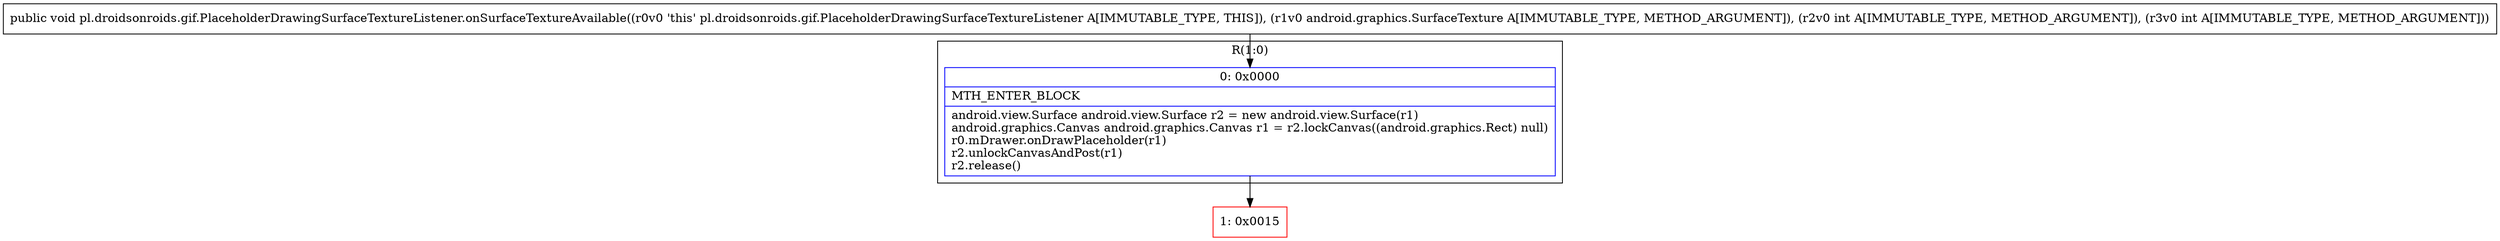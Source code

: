 digraph "CFG forpl.droidsonroids.gif.PlaceholderDrawingSurfaceTextureListener.onSurfaceTextureAvailable(Landroid\/graphics\/SurfaceTexture;II)V" {
subgraph cluster_Region_1325938071 {
label = "R(1:0)";
node [shape=record,color=blue];
Node_0 [shape=record,label="{0\:\ 0x0000|MTH_ENTER_BLOCK\l|android.view.Surface android.view.Surface r2 = new android.view.Surface(r1)\landroid.graphics.Canvas android.graphics.Canvas r1 = r2.lockCanvas((android.graphics.Rect) null)\lr0.mDrawer.onDrawPlaceholder(r1)\lr2.unlockCanvasAndPost(r1)\lr2.release()\l}"];
}
Node_1 [shape=record,color=red,label="{1\:\ 0x0015}"];
MethodNode[shape=record,label="{public void pl.droidsonroids.gif.PlaceholderDrawingSurfaceTextureListener.onSurfaceTextureAvailable((r0v0 'this' pl.droidsonroids.gif.PlaceholderDrawingSurfaceTextureListener A[IMMUTABLE_TYPE, THIS]), (r1v0 android.graphics.SurfaceTexture A[IMMUTABLE_TYPE, METHOD_ARGUMENT]), (r2v0 int A[IMMUTABLE_TYPE, METHOD_ARGUMENT]), (r3v0 int A[IMMUTABLE_TYPE, METHOD_ARGUMENT])) }"];
MethodNode -> Node_0;
Node_0 -> Node_1;
}

